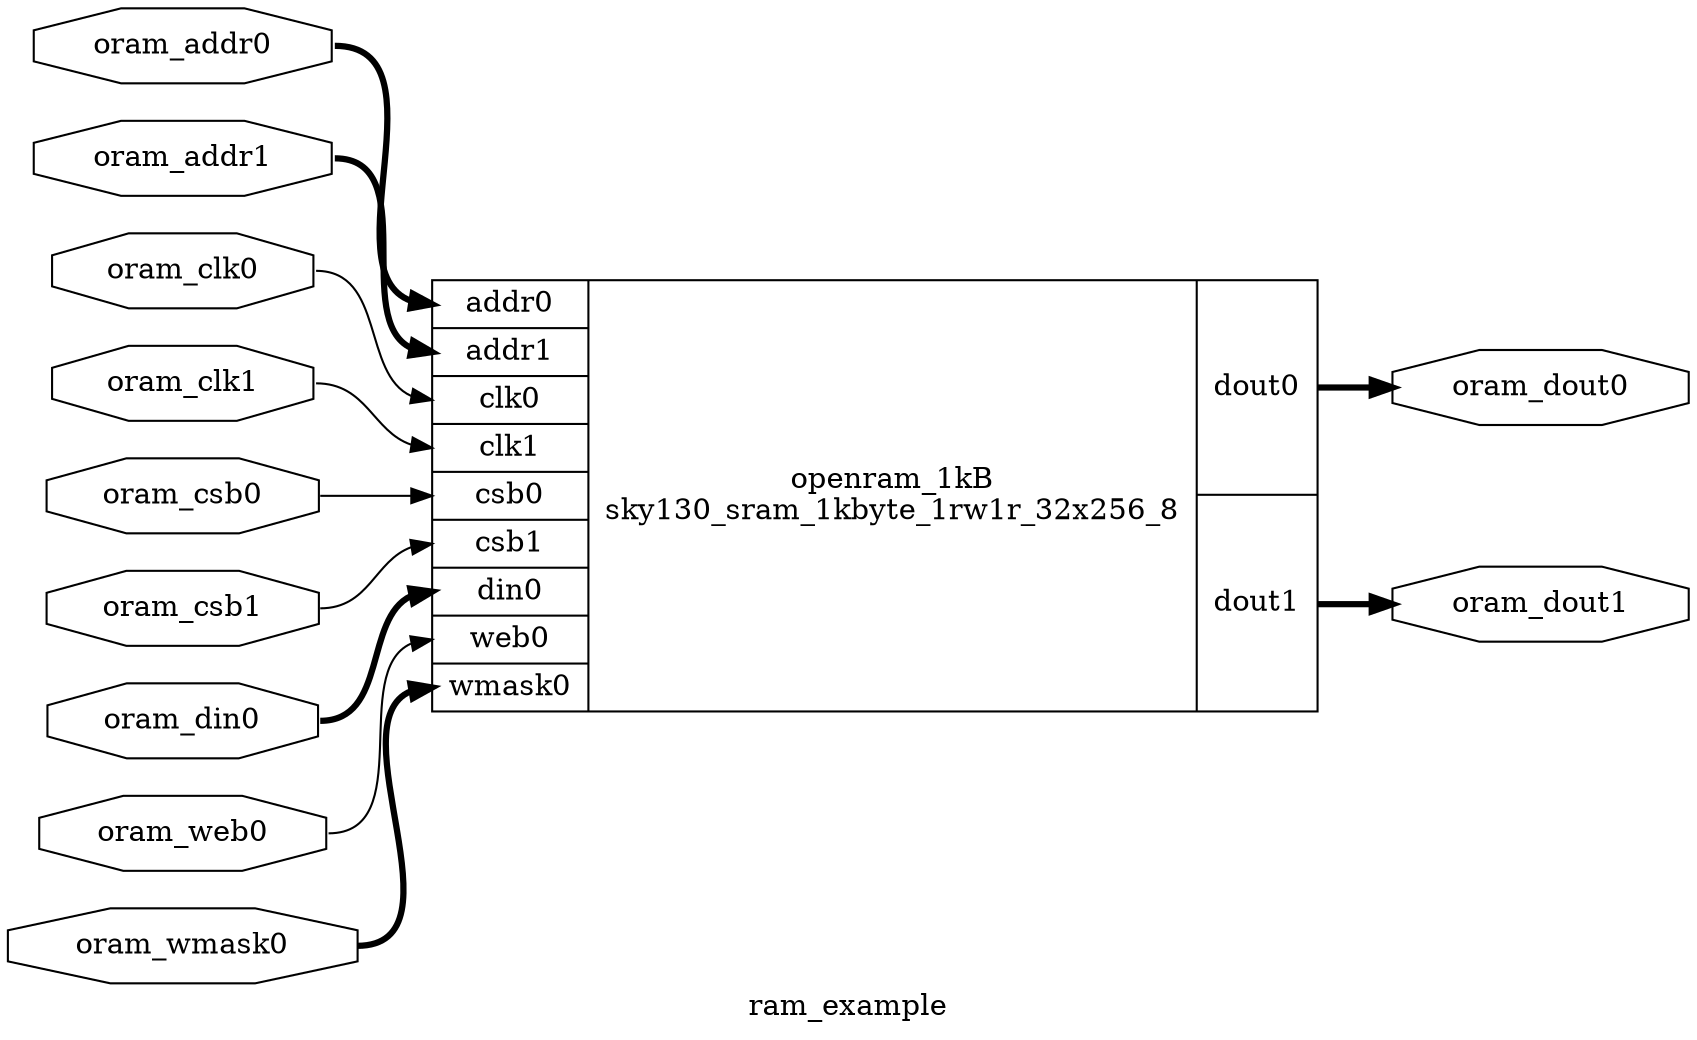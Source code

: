 digraph "ram_example" {
label="ram_example";
rankdir="LR";
remincross=true;
n1 [ shape=octagon, label="oram_dout1", color="black", fontcolor="black" ];
n2 [ shape=octagon, label="oram_addr1", color="black", fontcolor="black" ];
n3 [ shape=octagon, label="oram_dout0", color="black", fontcolor="black" ];
n4 [ shape=octagon, label="oram_din0", color="black", fontcolor="black" ];
n5 [ shape=octagon, label="oram_addr0", color="black", fontcolor="black" ];
n6 [ shape=octagon, label="oram_wmask0", color="black", fontcolor="black" ];
n7 [ shape=octagon, label="oram_web0", color="black", fontcolor="black" ];
n8 [ shape=octagon, label="oram_csb1", color="black", fontcolor="black" ];
n9 [ shape=octagon, label="oram_csb0", color="black", fontcolor="black" ];
n10 [ shape=octagon, label="oram_clk1", color="black", fontcolor="black" ];
n11 [ shape=octagon, label="oram_clk0", color="black", fontcolor="black" ];
c23 [ shape=record, label="{{<p12> addr0|<p13> addr1|<p14> clk0|<p15> clk1|<p16> csb0|<p17> csb1|<p18> din0|<p19> web0|<p20> wmask0}|openram_1kB\nsky130_sram_1kbyte_1rw1r_32x256_8|{<p21> dout0|<p22> dout1}}" ];
c23:p22:e -> n1:w [color="black", style="setlinewidth(3)", label=""];
n10:e -> c23:p15:w [color="black", label=""];
n11:e -> c23:p14:w [color="black", label=""];
n2:e -> c23:p13:w [color="black", style="setlinewidth(3)", label=""];
c23:p21:e -> n3:w [color="black", style="setlinewidth(3)", label=""];
n4:e -> c23:p18:w [color="black", style="setlinewidth(3)", label=""];
n5:e -> c23:p12:w [color="black", style="setlinewidth(3)", label=""];
n6:e -> c23:p20:w [color="black", style="setlinewidth(3)", label=""];
n7:e -> c23:p19:w [color="black", label=""];
n8:e -> c23:p17:w [color="black", label=""];
n9:e -> c23:p16:w [color="black", label=""];
}
